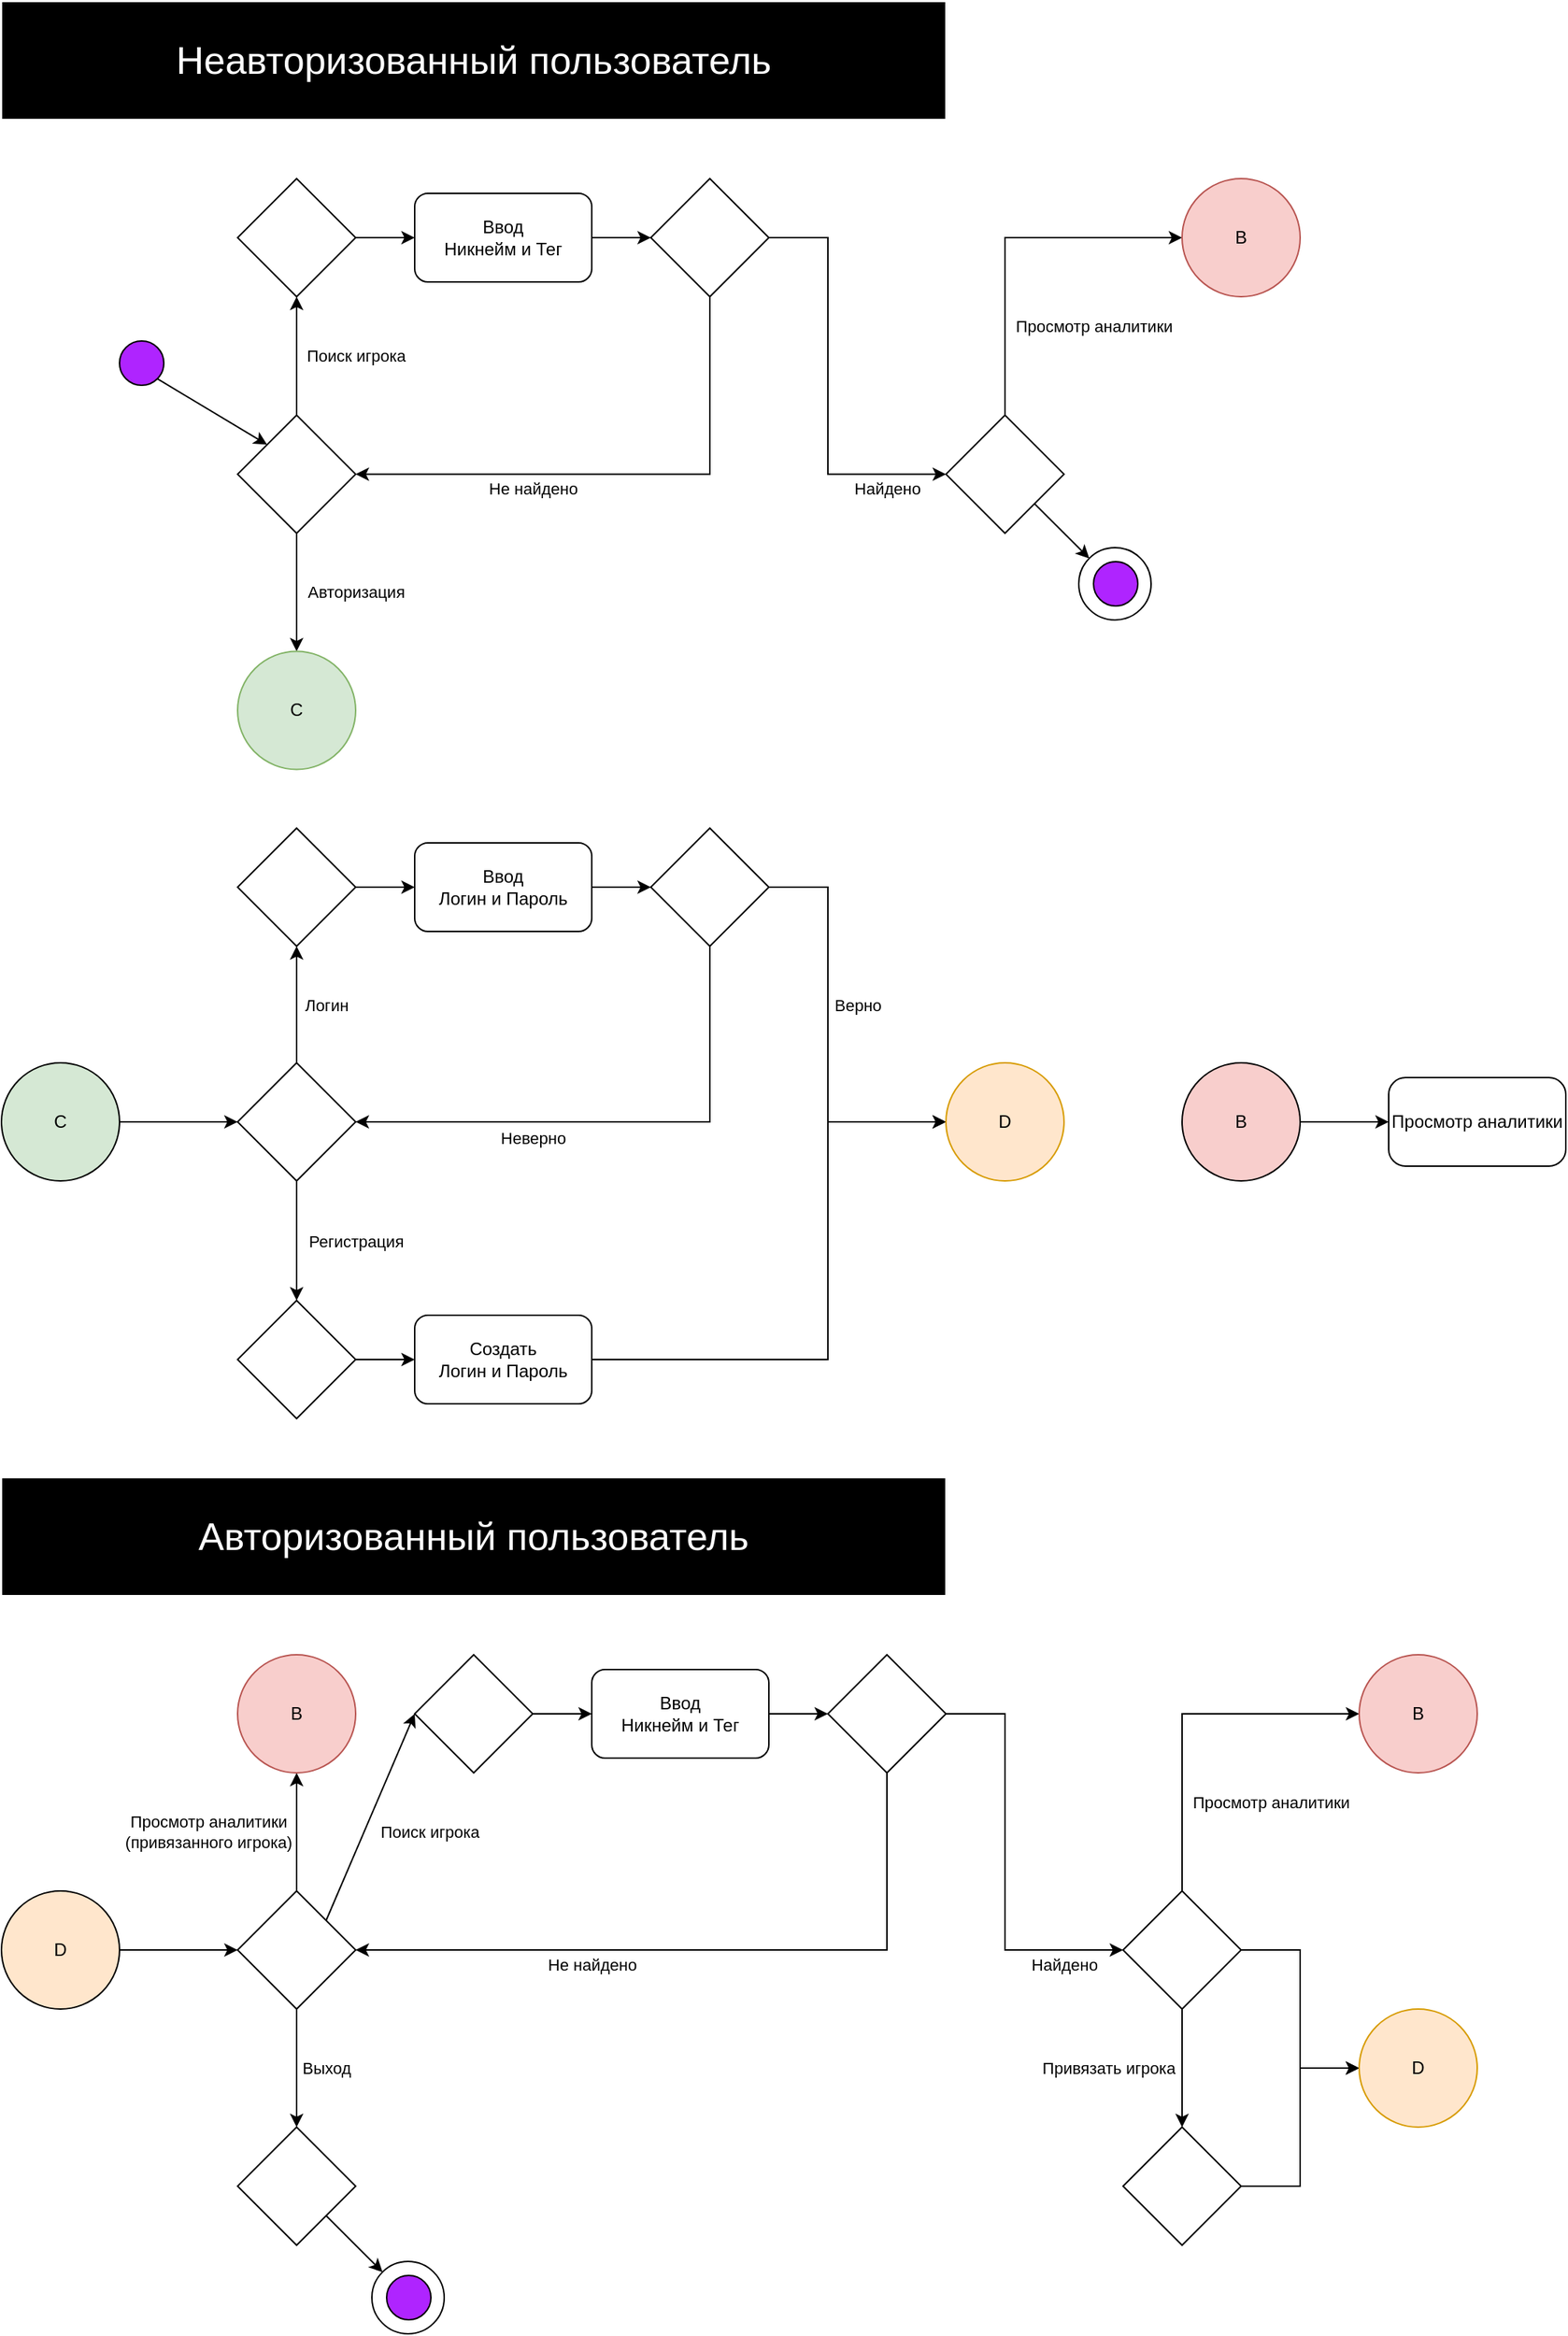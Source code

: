 <mxfile version="24.8.6">
  <diagram name="Страница — 1" id="BCX2g68xvazZMc-4EM5M">
    <mxGraphModel dx="2868" dy="1544" grid="1" gridSize="10" guides="1" tooltips="1" connect="1" arrows="1" fold="1" page="1" pageScale="1" pageWidth="827" pageHeight="1169" math="0" shadow="0">
      <root>
        <mxCell id="0" />
        <mxCell id="1" parent="0" />
        <mxCell id="hLho7cOb9sQzMaABNx2y-8" value="Логин" style="edgeStyle=orthogonalEdgeStyle;rounded=0;orthogonalLoop=1;jettySize=auto;html=1;exitX=0.5;exitY=0;exitDx=0;exitDy=0;" parent="1" source="8KOQaTp2vuC-cNq4KXza-4" target="hLho7cOb9sQzMaABNx2y-7" edge="1">
          <mxGeometry x="-0.013" y="-20" relative="1" as="geometry">
            <mxPoint x="190" y="700" as="sourcePoint" />
            <Array as="points">
              <mxPoint x="200" y="600" />
            </Array>
            <mxPoint as="offset" />
          </mxGeometry>
        </mxCell>
        <mxCell id="hLho7cOb9sQzMaABNx2y-11" value="Регистрация" style="edgeStyle=orthogonalEdgeStyle;rounded=0;orthogonalLoop=1;jettySize=auto;html=1;entryX=0.5;entryY=0;entryDx=0;entryDy=0;" parent="1" source="8KOQaTp2vuC-cNq4KXza-4" target="hLho7cOb9sQzMaABNx2y-10" edge="1">
          <mxGeometry x="0.012" y="40" relative="1" as="geometry">
            <Array as="points" />
            <mxPoint as="offset" />
          </mxGeometry>
        </mxCell>
        <mxCell id="8KOQaTp2vuC-cNq4KXza-4" value="" style="rhombus;whiteSpace=wrap;html=1;" parent="1" vertex="1">
          <mxGeometry x="160" y="719" width="80" height="80" as="geometry" />
        </mxCell>
        <mxCell id="hLho7cOb9sQzMaABNx2y-36" value="Просмотр аналитики" style="edgeStyle=orthogonalEdgeStyle;rounded=0;orthogonalLoop=1;jettySize=auto;html=1;entryX=0;entryY=0.5;entryDx=0;entryDy=0;exitX=0.5;exitY=0;exitDx=0;exitDy=0;" parent="1" source="8KOQaTp2vuC-cNq4KXza-12" target="hLho7cOb9sQzMaABNx2y-33" edge="1">
          <mxGeometry x="0.5" y="-60" relative="1" as="geometry">
            <mxPoint as="offset" />
          </mxGeometry>
        </mxCell>
        <mxCell id="WWy0VLPpm0c-I_caaxq3-39" style="edgeStyle=orthogonalEdgeStyle;rounded=0;orthogonalLoop=1;jettySize=auto;html=1;entryX=0;entryY=0.5;entryDx=0;entryDy=0;" edge="1" parent="1" source="8KOQaTp2vuC-cNq4KXza-12" target="WWy0VLPpm0c-I_caaxq3-13">
          <mxGeometry relative="1" as="geometry" />
        </mxCell>
        <mxCell id="8KOQaTp2vuC-cNq4KXza-12" value="" style="rhombus;whiteSpace=wrap;html=1;rounded=0;arcSize=19;" parent="1" vertex="1">
          <mxGeometry x="760" y="1280" width="80" height="80" as="geometry" />
        </mxCell>
        <mxCell id="hLho7cOb9sQzMaABNx2y-5" style="edgeStyle=orthogonalEdgeStyle;rounded=0;orthogonalLoop=1;jettySize=auto;html=1;entryX=0;entryY=0.5;entryDx=0;entryDy=0;" parent="1" target="hLho7cOb9sQzMaABNx2y-4" edge="1">
          <mxGeometry relative="1" as="geometry">
            <mxPoint x="230" y="79.75" as="sourcePoint" />
          </mxGeometry>
        </mxCell>
        <mxCell id="WWy0VLPpm0c-I_caaxq3-9" style="edgeStyle=orthogonalEdgeStyle;rounded=0;orthogonalLoop=1;jettySize=auto;html=1;entryX=0;entryY=0.5;entryDx=0;entryDy=0;" edge="1" parent="1" source="hLho7cOb9sQzMaABNx2y-7" target="hLho7cOb9sQzMaABNx2y-12">
          <mxGeometry relative="1" as="geometry" />
        </mxCell>
        <mxCell id="hLho7cOb9sQzMaABNx2y-7" value="" style="rhombus;whiteSpace=wrap;html=1;" parent="1" vertex="1">
          <mxGeometry x="160" y="560" width="80" height="80" as="geometry" />
        </mxCell>
        <mxCell id="WWy0VLPpm0c-I_caaxq3-10" style="edgeStyle=orthogonalEdgeStyle;rounded=0;orthogonalLoop=1;jettySize=auto;html=1;entryX=0;entryY=0.5;entryDx=0;entryDy=0;" edge="1" parent="1" source="hLho7cOb9sQzMaABNx2y-10" target="hLho7cOb9sQzMaABNx2y-18">
          <mxGeometry relative="1" as="geometry" />
        </mxCell>
        <mxCell id="hLho7cOb9sQzMaABNx2y-10" value="" style="rhombus;whiteSpace=wrap;html=1;" parent="1" vertex="1">
          <mxGeometry x="160" y="880" width="80" height="80" as="geometry" />
        </mxCell>
        <mxCell id="hLho7cOb9sQzMaABNx2y-15" value="" style="edgeStyle=orthogonalEdgeStyle;rounded=0;orthogonalLoop=1;jettySize=auto;html=1;exitX=1;exitY=0.5;exitDx=0;exitDy=0;" parent="1" source="hLho7cOb9sQzMaABNx2y-12" target="hLho7cOb9sQzMaABNx2y-14" edge="1">
          <mxGeometry relative="1" as="geometry">
            <mxPoint x="530" y="680" as="targetPoint" />
          </mxGeometry>
        </mxCell>
        <mxCell id="hLho7cOb9sQzMaABNx2y-12" value="Ввод&lt;div&gt;Логин и Пароль&lt;/div&gt;" style="rounded=1;whiteSpace=wrap;html=1;" parent="1" vertex="1">
          <mxGeometry x="280" y="570" width="120" height="60" as="geometry" />
        </mxCell>
        <mxCell id="hLho7cOb9sQzMaABNx2y-47" value="Верно" style="edgeStyle=orthogonalEdgeStyle;rounded=0;orthogonalLoop=1;jettySize=auto;html=1;exitX=1;exitY=0.5;exitDx=0;exitDy=0;entryX=0;entryY=0.5;entryDx=0;entryDy=0;" parent="1" source="hLho7cOb9sQzMaABNx2y-14" target="hLho7cOb9sQzMaABNx2y-46" edge="1">
          <mxGeometry x="-0.14" y="20" relative="1" as="geometry">
            <Array as="points">
              <mxPoint x="560" y="600" />
              <mxPoint x="560" y="759" />
            </Array>
            <mxPoint x="760" y="670" as="targetPoint" />
            <mxPoint as="offset" />
          </mxGeometry>
        </mxCell>
        <mxCell id="WWy0VLPpm0c-I_caaxq3-8" value="Неверно" style="edgeStyle=orthogonalEdgeStyle;rounded=0;orthogonalLoop=1;jettySize=auto;html=1;entryX=1;entryY=0.5;entryDx=0;entryDy=0;" edge="1" parent="1" source="hLho7cOb9sQzMaABNx2y-14" target="8KOQaTp2vuC-cNq4KXza-4">
          <mxGeometry x="0.332" y="11" relative="1" as="geometry">
            <Array as="points">
              <mxPoint x="480" y="759" />
            </Array>
            <mxPoint as="offset" />
          </mxGeometry>
        </mxCell>
        <mxCell id="hLho7cOb9sQzMaABNx2y-14" value="" style="rhombus;whiteSpace=wrap;html=1;rounded=0;" parent="1" vertex="1">
          <mxGeometry x="440" y="560" width="80" height="80" as="geometry" />
        </mxCell>
        <mxCell id="hLho7cOb9sQzMaABNx2y-18" value="Создать&lt;br&gt;&lt;div&gt;Логин и Пароль&lt;/div&gt;" style="rounded=1;whiteSpace=wrap;html=1;" parent="1" vertex="1">
          <mxGeometry x="280" y="890" width="120" height="60" as="geometry" />
        </mxCell>
        <mxCell id="nNgnf1bsEjUyluCuBUII-11" value="Выход" style="edgeStyle=orthogonalEdgeStyle;rounded=0;orthogonalLoop=1;jettySize=auto;html=1;" parent="1" source="hLho7cOb9sQzMaABNx2y-19" target="nNgnf1bsEjUyluCuBUII-10" edge="1">
          <mxGeometry y="20" relative="1" as="geometry">
            <Array as="points">
              <mxPoint x="200" y="1460" />
            </Array>
            <mxPoint as="offset" />
          </mxGeometry>
        </mxCell>
        <mxCell id="WWy0VLPpm0c-I_caaxq3-41" value="Просмотр аналитики&lt;div&gt;(привязанного игрока)&lt;/div&gt;" style="edgeStyle=orthogonalEdgeStyle;rounded=0;orthogonalLoop=1;jettySize=auto;html=1;entryX=0.5;entryY=1;entryDx=0;entryDy=0;" edge="1" parent="1" source="hLho7cOb9sQzMaABNx2y-19" target="WWy0VLPpm0c-I_caaxq3-40">
          <mxGeometry y="60" relative="1" as="geometry">
            <mxPoint as="offset" />
          </mxGeometry>
        </mxCell>
        <mxCell id="hLho7cOb9sQzMaABNx2y-19" value="" style="rhombus;whiteSpace=wrap;html=1;rounded=0;" parent="1" vertex="1">
          <mxGeometry x="160" y="1280" width="80" height="80" as="geometry" />
        </mxCell>
        <mxCell id="hLho7cOb9sQzMaABNx2y-24" value="Поиск игрока" style="rounded=0;orthogonalLoop=1;jettySize=auto;html=1;exitX=1;exitY=0;exitDx=0;exitDy=0;entryX=0;entryY=0.5;entryDx=0;entryDy=0;" parent="1" source="hLho7cOb9sQzMaABNx2y-19" target="hLho7cOb9sQzMaABNx2y-26" edge="1">
          <mxGeometry x="0.086" y="-41" relative="1" as="geometry">
            <mxPoint x="200" y="1260" as="sourcePoint" />
            <mxPoint as="offset" />
          </mxGeometry>
        </mxCell>
        <mxCell id="nNgnf1bsEjUyluCuBUII-3" style="edgeStyle=orthogonalEdgeStyle;rounded=0;orthogonalLoop=1;jettySize=auto;html=1;entryX=0;entryY=0.5;entryDx=0;entryDy=0;" parent="1" source="hLho7cOb9sQzMaABNx2y-26" target="nNgnf1bsEjUyluCuBUII-2" edge="1">
          <mxGeometry relative="1" as="geometry" />
        </mxCell>
        <mxCell id="hLho7cOb9sQzMaABNx2y-26" value="" style="rhombus;whiteSpace=wrap;html=1;rounded=0;" parent="1" vertex="1">
          <mxGeometry x="280" y="1120" width="80" height="80" as="geometry" />
        </mxCell>
        <mxCell id="hLho7cOb9sQzMaABNx2y-32" value="Просмотр аналитики" style="whiteSpace=wrap;html=1;rounded=1;arcSize=19;" parent="1" vertex="1">
          <mxGeometry x="940" y="729" width="120" height="60" as="geometry" />
        </mxCell>
        <mxCell id="hLho7cOb9sQzMaABNx2y-33" value="B" style="ellipse;whiteSpace=wrap;html=1;aspect=fixed;fillColor=#f8cecc;strokeColor=#b85450;" parent="1" vertex="1">
          <mxGeometry x="920" y="1120" width="80" height="80" as="geometry" />
        </mxCell>
        <mxCell id="hLho7cOb9sQzMaABNx2y-35" style="edgeStyle=orthogonalEdgeStyle;rounded=0;orthogonalLoop=1;jettySize=auto;html=1;entryX=0;entryY=0.5;entryDx=0;entryDy=0;" parent="1" source="hLho7cOb9sQzMaABNx2y-34" target="hLho7cOb9sQzMaABNx2y-32" edge="1">
          <mxGeometry relative="1" as="geometry" />
        </mxCell>
        <mxCell id="hLho7cOb9sQzMaABNx2y-34" value="B" style="ellipse;whiteSpace=wrap;html=1;aspect=fixed;fillColor=#f8cecc;strokeColor=#000000;" parent="1" vertex="1">
          <mxGeometry x="800" y="719" width="80" height="80" as="geometry" />
        </mxCell>
        <mxCell id="hLho7cOb9sQzMaABNx2y-42" style="edgeStyle=orthogonalEdgeStyle;rounded=0;orthogonalLoop=1;jettySize=auto;html=1;entryX=0;entryY=0.5;entryDx=0;entryDy=0;" parent="1" source="hLho7cOb9sQzMaABNx2y-39" target="8KOQaTp2vuC-cNq4KXza-4" edge="1">
          <mxGeometry relative="1" as="geometry">
            <mxPoint x="120" y="755" as="targetPoint" />
          </mxGeometry>
        </mxCell>
        <mxCell id="hLho7cOb9sQzMaABNx2y-39" value="С" style="ellipse;whiteSpace=wrap;html=1;aspect=fixed;fillColor=#d5e8d4;strokeColor=#000000;" parent="1" vertex="1">
          <mxGeometry y="719" width="80" height="80" as="geometry" />
        </mxCell>
        <mxCell id="hLho7cOb9sQzMaABNx2y-48" style="edgeStyle=orthogonalEdgeStyle;rounded=0;orthogonalLoop=1;jettySize=auto;html=1;entryX=0;entryY=0.5;entryDx=0;entryDy=0;exitX=1;exitY=0.5;exitDx=0;exitDy=0;" parent="1" source="hLho7cOb9sQzMaABNx2y-18" target="hLho7cOb9sQzMaABNx2y-46" edge="1">
          <mxGeometry relative="1" as="geometry">
            <Array as="points">
              <mxPoint x="560" y="920" />
              <mxPoint x="560" y="759" />
            </Array>
            <mxPoint x="740" y="840" as="targetPoint" />
            <mxPoint x="520.0" y="920" as="sourcePoint" />
          </mxGeometry>
        </mxCell>
        <mxCell id="hLho7cOb9sQzMaABNx2y-46" value="D" style="ellipse;whiteSpace=wrap;html=1;aspect=fixed;fillColor=#ffe6cc;strokeColor=#d79b00;" parent="1" vertex="1">
          <mxGeometry x="640" y="719" width="80" height="80" as="geometry" />
        </mxCell>
        <mxCell id="hLho7cOb9sQzMaABNx2y-50" style="edgeStyle=orthogonalEdgeStyle;rounded=0;orthogonalLoop=1;jettySize=auto;html=1;entryX=0;entryY=0.5;entryDx=0;entryDy=0;" parent="1" source="hLho7cOb9sQzMaABNx2y-49" target="hLho7cOb9sQzMaABNx2y-19" edge="1">
          <mxGeometry relative="1" as="geometry" />
        </mxCell>
        <mxCell id="hLho7cOb9sQzMaABNx2y-49" value="D" style="ellipse;whiteSpace=wrap;html=1;aspect=fixed;fillColor=#ffe6cc;strokeColor=#000000;" parent="1" vertex="1">
          <mxGeometry y="1280" width="80" height="80" as="geometry" />
        </mxCell>
        <mxCell id="nNgnf1bsEjUyluCuBUII-7" style="edgeStyle=orthogonalEdgeStyle;rounded=0;orthogonalLoop=1;jettySize=auto;html=1;entryX=0;entryY=0.5;entryDx=0;entryDy=0;" parent="1" source="nNgnf1bsEjUyluCuBUII-2" target="nNgnf1bsEjUyluCuBUII-4" edge="1">
          <mxGeometry relative="1" as="geometry" />
        </mxCell>
        <mxCell id="nNgnf1bsEjUyluCuBUII-2" value="Ввод&lt;div&gt;Никнейм и Тег&lt;/div&gt;" style="rounded=1;whiteSpace=wrap;html=1;" parent="1" vertex="1">
          <mxGeometry x="400" y="1130" width="120" height="60" as="geometry" />
        </mxCell>
        <mxCell id="nNgnf1bsEjUyluCuBUII-4" value="" style="rhombus;whiteSpace=wrap;html=1;rounded=0;arcSize=19;" parent="1" vertex="1">
          <mxGeometry x="560" y="1120" width="80" height="80" as="geometry" />
        </mxCell>
        <mxCell id="nNgnf1bsEjUyluCuBUII-5" value="Не найдено" style="edgeStyle=orthogonalEdgeStyle;rounded=0;orthogonalLoop=1;jettySize=auto;html=1;entryX=1;entryY=0.5;entryDx=0;entryDy=0;exitX=0.5;exitY=1;exitDx=0;exitDy=0;" parent="1" source="nNgnf1bsEjUyluCuBUII-4" target="hLho7cOb9sQzMaABNx2y-19" edge="1">
          <mxGeometry x="0.333" y="10" relative="1" as="geometry">
            <Array as="points">
              <mxPoint x="600" y="1320" />
            </Array>
            <mxPoint as="offset" />
            <mxPoint x="390" y="1350.25" as="targetPoint" />
          </mxGeometry>
        </mxCell>
        <mxCell id="nNgnf1bsEjUyluCuBUII-6" value="Найдено" style="edgeStyle=orthogonalEdgeStyle;rounded=0;orthogonalLoop=1;jettySize=auto;html=1;entryX=0;entryY=0.5;entryDx=0;entryDy=0;exitX=1;exitY=0.5;exitDx=0;exitDy=0;" parent="1" source="nNgnf1bsEjUyluCuBUII-4" target="8KOQaTp2vuC-cNq4KXza-12" edge="1">
          <mxGeometry x="0.714" y="-10" relative="1" as="geometry">
            <mxPoint as="offset" />
            <mxPoint x="920" y="1600" as="sourcePoint" />
            <mxPoint x="920" y="1390" as="targetPoint" />
            <Array as="points">
              <mxPoint x="680" y="1160" />
              <mxPoint x="680" y="1320" />
            </Array>
          </mxGeometry>
        </mxCell>
        <mxCell id="nNgnf1bsEjUyluCuBUII-8" value="Привязать игрока" style="edgeStyle=orthogonalEdgeStyle;rounded=0;orthogonalLoop=1;jettySize=auto;html=1;exitX=0.5;exitY=1;exitDx=0;exitDy=0;entryX=0.5;entryY=0;entryDx=0;entryDy=0;" parent="1" source="8KOQaTp2vuC-cNq4KXza-12" target="nNgnf1bsEjUyluCuBUII-9" edge="1">
          <mxGeometry y="-50" relative="1" as="geometry">
            <mxPoint x="1070" y="1430" as="sourcePoint" />
            <mxPoint x="1165" y="1540" as="targetPoint" />
            <Array as="points" />
            <mxPoint as="offset" />
          </mxGeometry>
        </mxCell>
        <mxCell id="WWy0VLPpm0c-I_caaxq3-14" style="edgeStyle=orthogonalEdgeStyle;rounded=0;orthogonalLoop=1;jettySize=auto;html=1;" edge="1" parent="1" source="nNgnf1bsEjUyluCuBUII-9" target="WWy0VLPpm0c-I_caaxq3-13">
          <mxGeometry relative="1" as="geometry" />
        </mxCell>
        <mxCell id="nNgnf1bsEjUyluCuBUII-9" value="" style="rhombus;whiteSpace=wrap;html=1;rounded=0;arcSize=19;" parent="1" vertex="1">
          <mxGeometry x="760" y="1440" width="80" height="80" as="geometry" />
        </mxCell>
        <mxCell id="nNgnf1bsEjUyluCuBUII-10" value="" style="rhombus;whiteSpace=wrap;html=1;rounded=0;" parent="1" vertex="1">
          <mxGeometry x="160" y="1440" width="80" height="80" as="geometry" />
        </mxCell>
        <mxCell id="nNgnf1bsEjUyluCuBUII-13" value="" style="ellipse;whiteSpace=wrap;html=1;aspect=fixed;strokeWidth=1;strokeColor=default;fillColor=#AF24FF;" parent="1" vertex="1">
          <mxGeometry x="261" y="1540.5" width="30" height="30" as="geometry" />
        </mxCell>
        <mxCell id="nNgnf1bsEjUyluCuBUII-14" value="" style="endArrow=classic;html=1;rounded=0;exitX=1;exitY=1;exitDx=0;exitDy=0;entryX=0;entryY=0;entryDx=0;entryDy=0;" parent="1" source="nNgnf1bsEjUyluCuBUII-10" target="nNgnf1bsEjUyluCuBUII-15" edge="1">
          <mxGeometry width="50" height="50" relative="1" as="geometry">
            <mxPoint x="360" y="1533" as="sourcePoint" />
            <mxPoint x="290" y="1490" as="targetPoint" />
            <Array as="points" />
          </mxGeometry>
        </mxCell>
        <mxCell id="nNgnf1bsEjUyluCuBUII-15" value="" style="ellipse;whiteSpace=wrap;html=1;aspect=fixed;strokeWidth=1;strokeColor=default;fillColor=none;" parent="1" vertex="1">
          <mxGeometry x="251" y="1531" width="49" height="49" as="geometry" />
        </mxCell>
        <mxCell id="WWy0VLPpm0c-I_caaxq3-13" value="D" style="ellipse;whiteSpace=wrap;html=1;aspect=fixed;fillColor=#ffe6cc;strokeColor=#d79b00;" vertex="1" parent="1">
          <mxGeometry x="920" y="1360" width="80" height="80" as="geometry" />
        </mxCell>
        <mxCell id="WWy0VLPpm0c-I_caaxq3-15" value="Поиск игрока" style="edgeStyle=orthogonalEdgeStyle;rounded=0;orthogonalLoop=1;jettySize=auto;html=1;exitX=0.5;exitY=0;exitDx=0;exitDy=0;entryX=0.5;entryY=1;entryDx=0;entryDy=0;" edge="1" parent="1" source="WWy0VLPpm0c-I_caaxq3-16" target="WWy0VLPpm0c-I_caaxq3-22">
          <mxGeometry x="-0.003" y="-40" relative="1" as="geometry">
            <mxPoint x="200" y="309.75" as="sourcePoint" />
            <Array as="points" />
            <mxPoint x="240" y="160.25" as="targetPoint" />
            <mxPoint as="offset" />
          </mxGeometry>
        </mxCell>
        <mxCell id="WWy0VLPpm0c-I_caaxq3-16" value="" style="rhombus;whiteSpace=wrap;html=1;" vertex="1" parent="1">
          <mxGeometry x="160" y="280.25" width="80" height="80" as="geometry" />
        </mxCell>
        <mxCell id="WWy0VLPpm0c-I_caaxq3-17" value="Не найдено" style="edgeStyle=orthogonalEdgeStyle;rounded=0;orthogonalLoop=1;jettySize=auto;html=1;entryX=1;entryY=0.5;entryDx=0;entryDy=0;exitX=0.5;exitY=1;exitDx=0;exitDy=0;" edge="1" parent="1" source="WWy0VLPpm0c-I_caaxq3-30" target="WWy0VLPpm0c-I_caaxq3-16">
          <mxGeometry x="0.334" y="10" relative="1" as="geometry">
            <Array as="points">
              <mxPoint x="480" y="320.25" />
            </Array>
            <mxPoint as="offset" />
            <mxPoint x="480" y="250.25" as="sourcePoint" />
          </mxGeometry>
        </mxCell>
        <mxCell id="WWy0VLPpm0c-I_caaxq3-18" value="Найдено" style="edgeStyle=orthogonalEdgeStyle;rounded=0;orthogonalLoop=1;jettySize=auto;html=1;entryX=0;entryY=0.5;entryDx=0;entryDy=0;exitX=1;exitY=0.5;exitDx=0;exitDy=0;" edge="1" parent="1" source="WWy0VLPpm0c-I_caaxq3-30" target="WWy0VLPpm0c-I_caaxq3-20">
          <mxGeometry x="0.715" y="-10" relative="1" as="geometry">
            <mxPoint as="offset" />
            <mxPoint x="550" y="160.25" as="sourcePoint" />
            <Array as="points">
              <mxPoint x="560" y="160.25" />
              <mxPoint x="560" y="320.25" />
            </Array>
          </mxGeometry>
        </mxCell>
        <mxCell id="WWy0VLPpm0c-I_caaxq3-19" value="Просмотр аналитики" style="edgeStyle=orthogonalEdgeStyle;rounded=0;orthogonalLoop=1;jettySize=auto;html=1;entryX=0;entryY=0.5;entryDx=0;entryDy=0;exitX=0.5;exitY=0;exitDx=0;exitDy=0;" edge="1" parent="1" source="WWy0VLPpm0c-I_caaxq3-20" target="WWy0VLPpm0c-I_caaxq3-27">
          <mxGeometry x="-0.5" y="-60" relative="1" as="geometry">
            <mxPoint as="offset" />
          </mxGeometry>
        </mxCell>
        <mxCell id="WWy0VLPpm0c-I_caaxq3-20" value="" style="rhombus;whiteSpace=wrap;html=1;rounded=0;arcSize=19;" vertex="1" parent="1">
          <mxGeometry x="640" y="280.25" width="80" height="80" as="geometry" />
        </mxCell>
        <mxCell id="WWy0VLPpm0c-I_caaxq3-21" style="edgeStyle=orthogonalEdgeStyle;rounded=0;orthogonalLoop=1;jettySize=auto;html=1;entryX=0;entryY=0.5;entryDx=0;entryDy=0;" edge="1" parent="1" source="WWy0VLPpm0c-I_caaxq3-22" target="WWy0VLPpm0c-I_caaxq3-24">
          <mxGeometry relative="1" as="geometry" />
        </mxCell>
        <mxCell id="WWy0VLPpm0c-I_caaxq3-22" value="" style="rhombus;whiteSpace=wrap;html=1;" vertex="1" parent="1">
          <mxGeometry x="160" y="120" width="80" height="80" as="geometry" />
        </mxCell>
        <mxCell id="WWy0VLPpm0c-I_caaxq3-23" style="edgeStyle=orthogonalEdgeStyle;rounded=0;orthogonalLoop=1;jettySize=auto;html=1;entryX=0;entryY=0.5;entryDx=0;entryDy=0;" edge="1" parent="1" source="WWy0VLPpm0c-I_caaxq3-24" target="WWy0VLPpm0c-I_caaxq3-30">
          <mxGeometry relative="1" as="geometry" />
        </mxCell>
        <mxCell id="WWy0VLPpm0c-I_caaxq3-24" value="Ввод&lt;div&gt;Никнейм и Тег&lt;/div&gt;" style="rounded=1;whiteSpace=wrap;html=1;" vertex="1" parent="1">
          <mxGeometry x="280" y="130" width="120" height="60" as="geometry" />
        </mxCell>
        <mxCell id="WWy0VLPpm0c-I_caaxq3-25" value="" style="ellipse;whiteSpace=wrap;html=1;aspect=fixed;strokeWidth=1;strokeColor=default;fillColor=#AF24FF;" vertex="1" parent="1">
          <mxGeometry x="80" y="230" width="30" height="30" as="geometry" />
        </mxCell>
        <mxCell id="WWy0VLPpm0c-I_caaxq3-26" value="" style="endArrow=classic;html=1;rounded=0;entryX=0;entryY=0;entryDx=0;entryDy=0;exitX=1;exitY=1;exitDx=0;exitDy=0;" edge="1" parent="1" source="WWy0VLPpm0c-I_caaxq3-25" target="WWy0VLPpm0c-I_caaxq3-16">
          <mxGeometry width="50" height="50" relative="1" as="geometry">
            <mxPoint x="310" y="510.25" as="sourcePoint" />
            <mxPoint x="360" y="460.25" as="targetPoint" />
            <Array as="points" />
          </mxGeometry>
        </mxCell>
        <mxCell id="WWy0VLPpm0c-I_caaxq3-27" value="B" style="ellipse;whiteSpace=wrap;html=1;aspect=fixed;fillColor=#f8cecc;strokeColor=#b85450;" vertex="1" parent="1">
          <mxGeometry x="800" y="120" width="80" height="80" as="geometry" />
        </mxCell>
        <mxCell id="WWy0VLPpm0c-I_caaxq3-28" value="Авторизация" style="edgeStyle=orthogonalEdgeStyle;rounded=0;orthogonalLoop=1;jettySize=auto;html=1;entryX=0.5;entryY=0;entryDx=0;entryDy=0;" edge="1" parent="1" source="WWy0VLPpm0c-I_caaxq3-16" target="WWy0VLPpm0c-I_caaxq3-29">
          <mxGeometry y="40" relative="1" as="geometry">
            <Array as="points" />
            <mxPoint x="190" y="390.25" as="sourcePoint" />
            <mxPoint x="770" y="1295.25" as="targetPoint" />
            <mxPoint as="offset" />
          </mxGeometry>
        </mxCell>
        <mxCell id="WWy0VLPpm0c-I_caaxq3-29" value="С" style="ellipse;whiteSpace=wrap;html=1;aspect=fixed;fillColor=#d5e8d4;strokeColor=#82b366;" vertex="1" parent="1">
          <mxGeometry x="160" y="440.25" width="80" height="80" as="geometry" />
        </mxCell>
        <mxCell id="WWy0VLPpm0c-I_caaxq3-30" value="" style="rhombus;whiteSpace=wrap;html=1;" vertex="1" parent="1">
          <mxGeometry x="440" y="120" width="80" height="80" as="geometry" />
        </mxCell>
        <mxCell id="WWy0VLPpm0c-I_caaxq3-33" value="" style="ellipse;whiteSpace=wrap;html=1;aspect=fixed;strokeWidth=1;strokeColor=default;fillColor=#AF24FF;" vertex="1" parent="1">
          <mxGeometry x="740" y="379.5" width="30" height="30" as="geometry" />
        </mxCell>
        <mxCell id="WWy0VLPpm0c-I_caaxq3-34" value="" style="endArrow=classic;html=1;rounded=0;exitX=1;exitY=1;exitDx=0;exitDy=0;" edge="1" target="WWy0VLPpm0c-I_caaxq3-35" parent="1" source="WWy0VLPpm0c-I_caaxq3-20">
          <mxGeometry width="50" height="50" relative="1" as="geometry">
            <mxPoint x="730" y="350" as="sourcePoint" />
            <mxPoint x="760" y="340" as="targetPoint" />
            <Array as="points" />
          </mxGeometry>
        </mxCell>
        <mxCell id="WWy0VLPpm0c-I_caaxq3-35" value="" style="ellipse;whiteSpace=wrap;html=1;aspect=fixed;strokeWidth=1;strokeColor=default;fillColor=none;" vertex="1" parent="1">
          <mxGeometry x="730" y="370" width="49" height="49" as="geometry" />
        </mxCell>
        <mxCell id="WWy0VLPpm0c-I_caaxq3-37" value="&lt;font style=&quot;font-size: 26px;&quot; color=&quot;#ffffff&quot;&gt;Неавторизованный пользователь&lt;/font&gt;" style="rounded=0;whiteSpace=wrap;html=1;strokeColor=#FFFFFF;fillColor=#000000;" vertex="1" parent="1">
          <mxGeometry width="640" height="80" as="geometry" />
        </mxCell>
        <mxCell id="WWy0VLPpm0c-I_caaxq3-38" value="&lt;font style=&quot;font-size: 26px;&quot; color=&quot;#ffffff&quot;&gt;Авторизованный пользователь&lt;/font&gt;" style="rounded=0;whiteSpace=wrap;html=1;strokeColor=#FFFFFF;fillColor=#000000;" vertex="1" parent="1">
          <mxGeometry y="1000" width="640" height="80" as="geometry" />
        </mxCell>
        <mxCell id="WWy0VLPpm0c-I_caaxq3-40" value="B" style="ellipse;whiteSpace=wrap;html=1;aspect=fixed;fillColor=#f8cecc;strokeColor=#b85450;" vertex="1" parent="1">
          <mxGeometry x="160" y="1120" width="80" height="80" as="geometry" />
        </mxCell>
      </root>
    </mxGraphModel>
  </diagram>
</mxfile>
